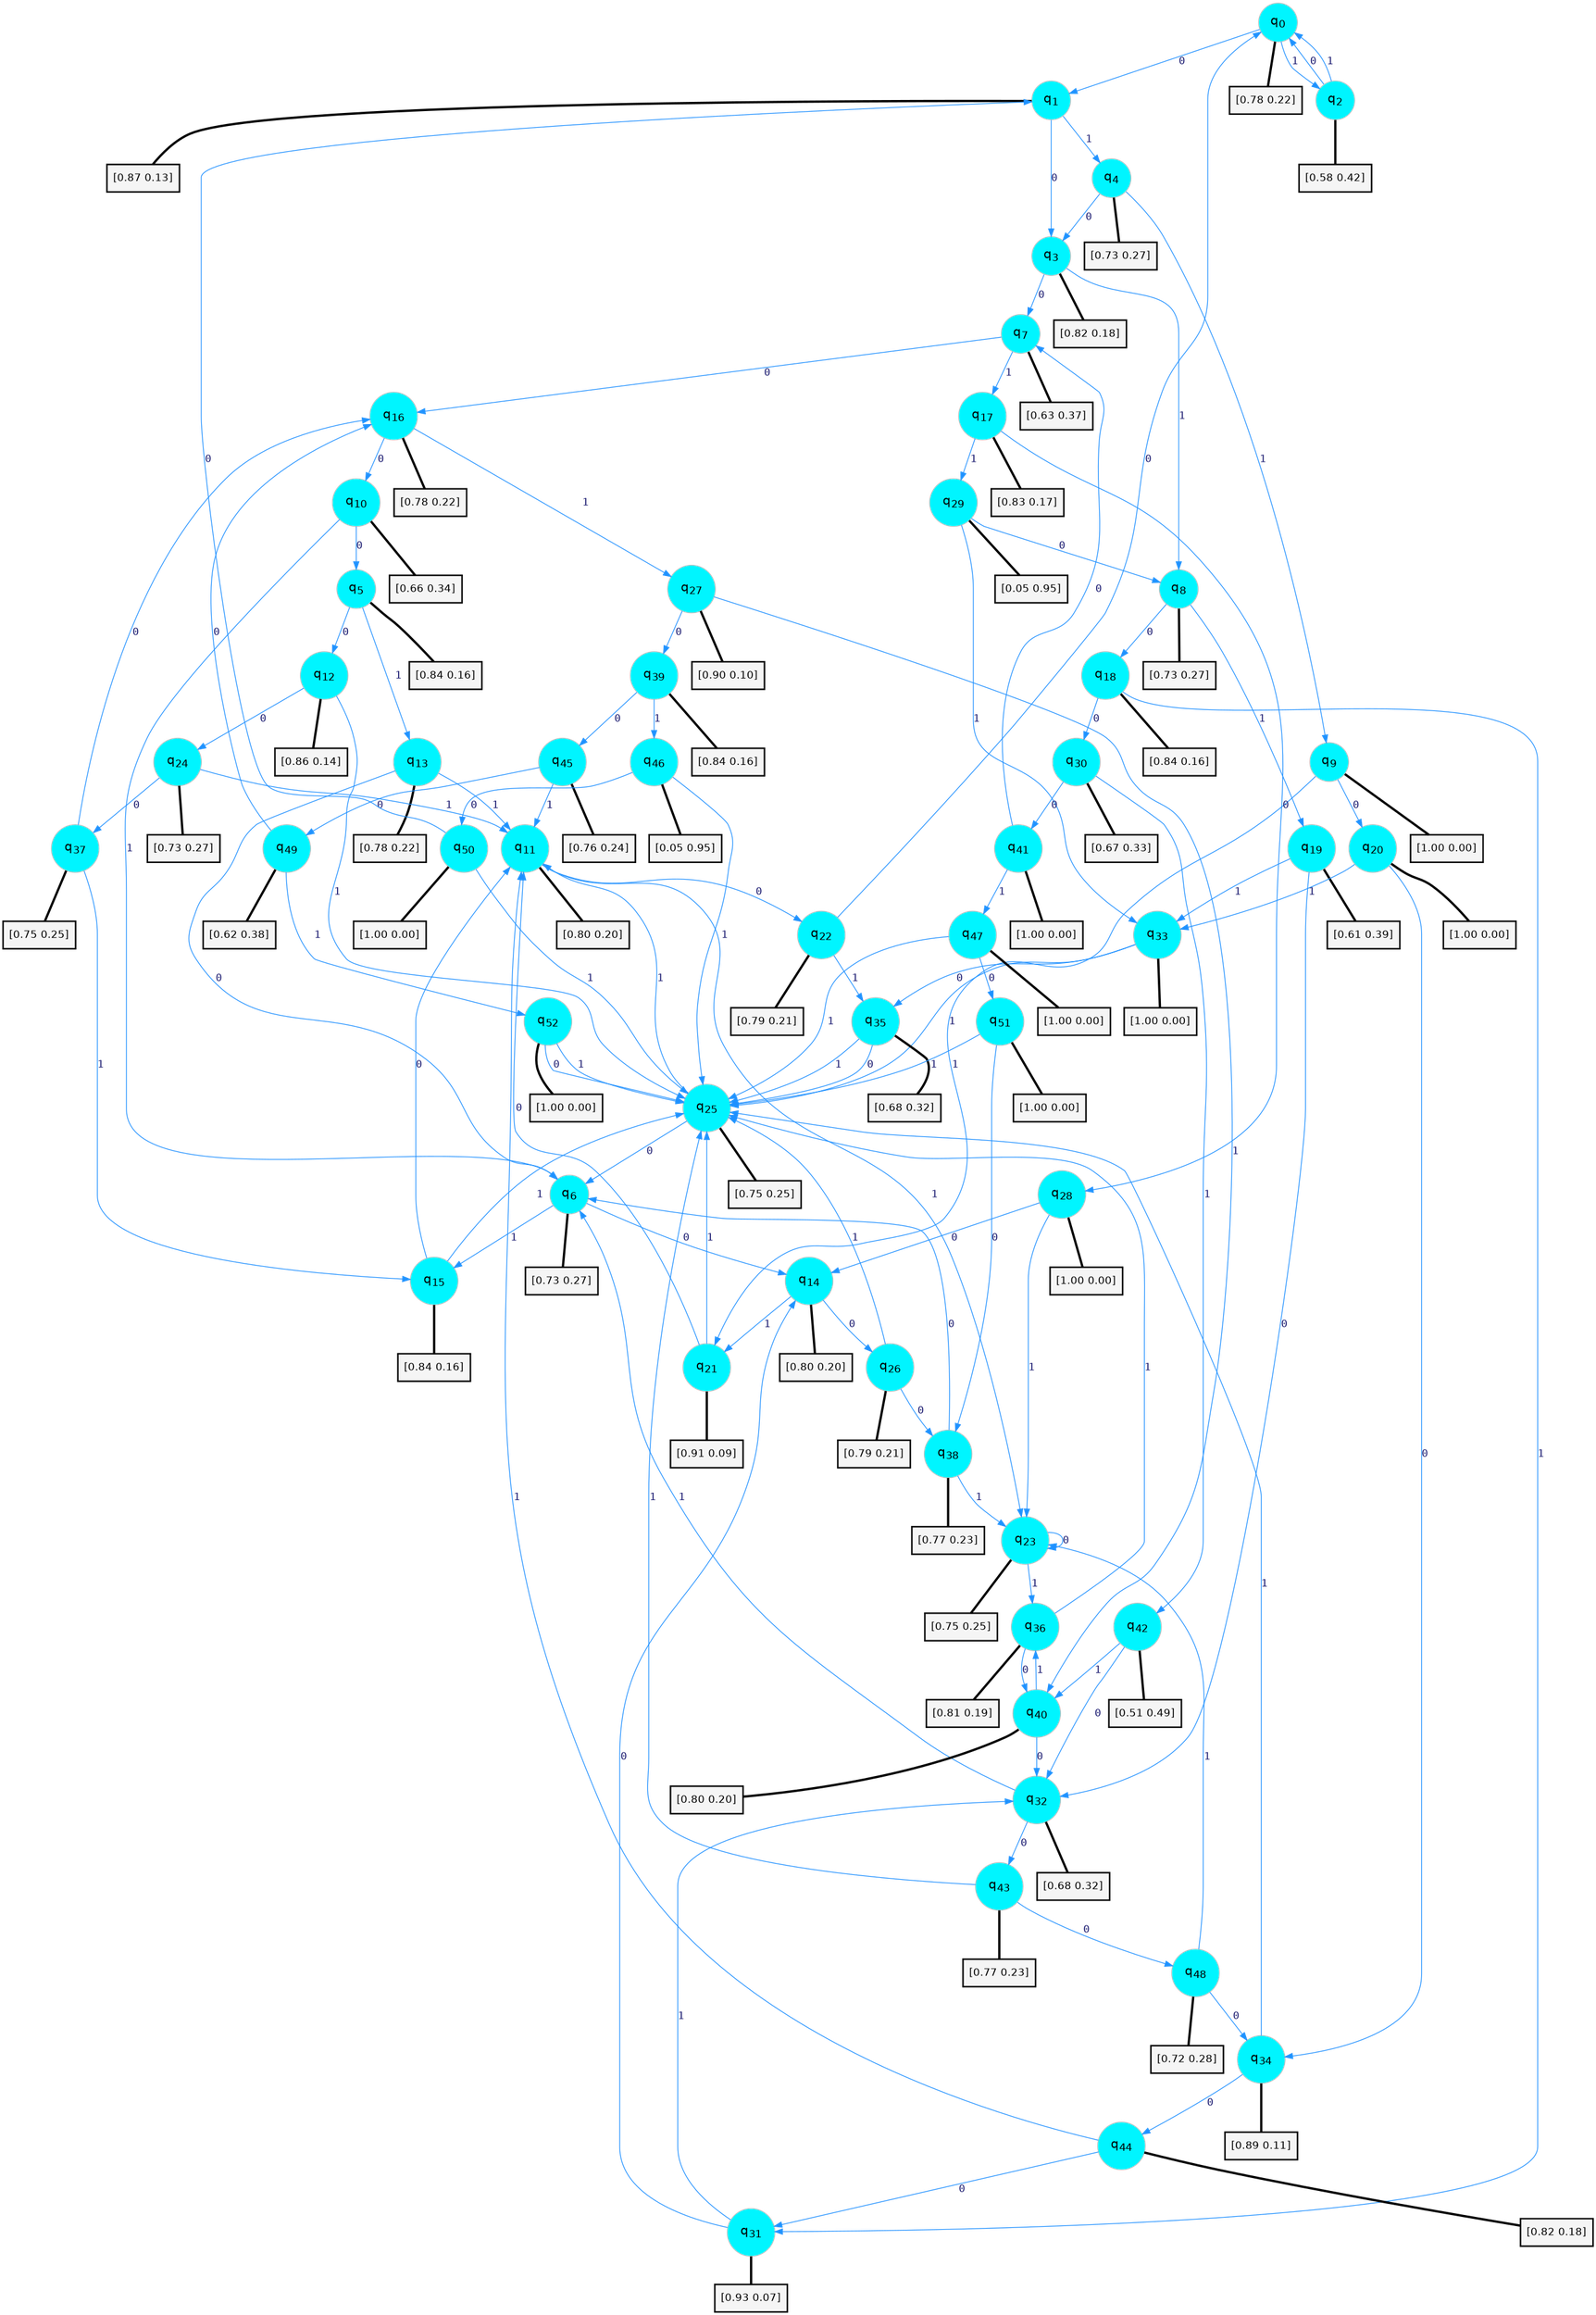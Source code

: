 digraph G {
graph [
bgcolor=transparent, dpi=300, rankdir=TD, size="40,25"];
node [
color=gray, fillcolor=turquoise1, fontcolor=black, fontname=Helvetica, fontsize=16, fontweight=bold, shape=circle, style=filled];
edge [
arrowsize=1, color=dodgerblue1, fontcolor=midnightblue, fontname=courier, fontweight=bold, penwidth=1, style=solid, weight=20];
0[label=<q<SUB>0</SUB>>];
1[label=<q<SUB>1</SUB>>];
2[label=<q<SUB>2</SUB>>];
3[label=<q<SUB>3</SUB>>];
4[label=<q<SUB>4</SUB>>];
5[label=<q<SUB>5</SUB>>];
6[label=<q<SUB>6</SUB>>];
7[label=<q<SUB>7</SUB>>];
8[label=<q<SUB>8</SUB>>];
9[label=<q<SUB>9</SUB>>];
10[label=<q<SUB>10</SUB>>];
11[label=<q<SUB>11</SUB>>];
12[label=<q<SUB>12</SUB>>];
13[label=<q<SUB>13</SUB>>];
14[label=<q<SUB>14</SUB>>];
15[label=<q<SUB>15</SUB>>];
16[label=<q<SUB>16</SUB>>];
17[label=<q<SUB>17</SUB>>];
18[label=<q<SUB>18</SUB>>];
19[label=<q<SUB>19</SUB>>];
20[label=<q<SUB>20</SUB>>];
21[label=<q<SUB>21</SUB>>];
22[label=<q<SUB>22</SUB>>];
23[label=<q<SUB>23</SUB>>];
24[label=<q<SUB>24</SUB>>];
25[label=<q<SUB>25</SUB>>];
26[label=<q<SUB>26</SUB>>];
27[label=<q<SUB>27</SUB>>];
28[label=<q<SUB>28</SUB>>];
29[label=<q<SUB>29</SUB>>];
30[label=<q<SUB>30</SUB>>];
31[label=<q<SUB>31</SUB>>];
32[label=<q<SUB>32</SUB>>];
33[label=<q<SUB>33</SUB>>];
34[label=<q<SUB>34</SUB>>];
35[label=<q<SUB>35</SUB>>];
36[label=<q<SUB>36</SUB>>];
37[label=<q<SUB>37</SUB>>];
38[label=<q<SUB>38</SUB>>];
39[label=<q<SUB>39</SUB>>];
40[label=<q<SUB>40</SUB>>];
41[label=<q<SUB>41</SUB>>];
42[label=<q<SUB>42</SUB>>];
43[label=<q<SUB>43</SUB>>];
44[label=<q<SUB>44</SUB>>];
45[label=<q<SUB>45</SUB>>];
46[label=<q<SUB>46</SUB>>];
47[label=<q<SUB>47</SUB>>];
48[label=<q<SUB>48</SUB>>];
49[label=<q<SUB>49</SUB>>];
50[label=<q<SUB>50</SUB>>];
51[label=<q<SUB>51</SUB>>];
52[label=<q<SUB>52</SUB>>];
53[label="[0.78 0.22]", shape=box,fontcolor=black, fontname=Helvetica, fontsize=14, penwidth=2, fillcolor=whitesmoke,color=black];
54[label="[0.87 0.13]", shape=box,fontcolor=black, fontname=Helvetica, fontsize=14, penwidth=2, fillcolor=whitesmoke,color=black];
55[label="[0.58 0.42]", shape=box,fontcolor=black, fontname=Helvetica, fontsize=14, penwidth=2, fillcolor=whitesmoke,color=black];
56[label="[0.82 0.18]", shape=box,fontcolor=black, fontname=Helvetica, fontsize=14, penwidth=2, fillcolor=whitesmoke,color=black];
57[label="[0.73 0.27]", shape=box,fontcolor=black, fontname=Helvetica, fontsize=14, penwidth=2, fillcolor=whitesmoke,color=black];
58[label="[0.84 0.16]", shape=box,fontcolor=black, fontname=Helvetica, fontsize=14, penwidth=2, fillcolor=whitesmoke,color=black];
59[label="[0.73 0.27]", shape=box,fontcolor=black, fontname=Helvetica, fontsize=14, penwidth=2, fillcolor=whitesmoke,color=black];
60[label="[0.63 0.37]", shape=box,fontcolor=black, fontname=Helvetica, fontsize=14, penwidth=2, fillcolor=whitesmoke,color=black];
61[label="[0.73 0.27]", shape=box,fontcolor=black, fontname=Helvetica, fontsize=14, penwidth=2, fillcolor=whitesmoke,color=black];
62[label="[1.00 0.00]", shape=box,fontcolor=black, fontname=Helvetica, fontsize=14, penwidth=2, fillcolor=whitesmoke,color=black];
63[label="[0.66 0.34]", shape=box,fontcolor=black, fontname=Helvetica, fontsize=14, penwidth=2, fillcolor=whitesmoke,color=black];
64[label="[0.80 0.20]", shape=box,fontcolor=black, fontname=Helvetica, fontsize=14, penwidth=2, fillcolor=whitesmoke,color=black];
65[label="[0.86 0.14]", shape=box,fontcolor=black, fontname=Helvetica, fontsize=14, penwidth=2, fillcolor=whitesmoke,color=black];
66[label="[0.78 0.22]", shape=box,fontcolor=black, fontname=Helvetica, fontsize=14, penwidth=2, fillcolor=whitesmoke,color=black];
67[label="[0.80 0.20]", shape=box,fontcolor=black, fontname=Helvetica, fontsize=14, penwidth=2, fillcolor=whitesmoke,color=black];
68[label="[0.84 0.16]", shape=box,fontcolor=black, fontname=Helvetica, fontsize=14, penwidth=2, fillcolor=whitesmoke,color=black];
69[label="[0.78 0.22]", shape=box,fontcolor=black, fontname=Helvetica, fontsize=14, penwidth=2, fillcolor=whitesmoke,color=black];
70[label="[0.83 0.17]", shape=box,fontcolor=black, fontname=Helvetica, fontsize=14, penwidth=2, fillcolor=whitesmoke,color=black];
71[label="[0.84 0.16]", shape=box,fontcolor=black, fontname=Helvetica, fontsize=14, penwidth=2, fillcolor=whitesmoke,color=black];
72[label="[0.61 0.39]", shape=box,fontcolor=black, fontname=Helvetica, fontsize=14, penwidth=2, fillcolor=whitesmoke,color=black];
73[label="[1.00 0.00]", shape=box,fontcolor=black, fontname=Helvetica, fontsize=14, penwidth=2, fillcolor=whitesmoke,color=black];
74[label="[0.91 0.09]", shape=box,fontcolor=black, fontname=Helvetica, fontsize=14, penwidth=2, fillcolor=whitesmoke,color=black];
75[label="[0.79 0.21]", shape=box,fontcolor=black, fontname=Helvetica, fontsize=14, penwidth=2, fillcolor=whitesmoke,color=black];
76[label="[0.75 0.25]", shape=box,fontcolor=black, fontname=Helvetica, fontsize=14, penwidth=2, fillcolor=whitesmoke,color=black];
77[label="[0.73 0.27]", shape=box,fontcolor=black, fontname=Helvetica, fontsize=14, penwidth=2, fillcolor=whitesmoke,color=black];
78[label="[0.75 0.25]", shape=box,fontcolor=black, fontname=Helvetica, fontsize=14, penwidth=2, fillcolor=whitesmoke,color=black];
79[label="[0.79 0.21]", shape=box,fontcolor=black, fontname=Helvetica, fontsize=14, penwidth=2, fillcolor=whitesmoke,color=black];
80[label="[0.90 0.10]", shape=box,fontcolor=black, fontname=Helvetica, fontsize=14, penwidth=2, fillcolor=whitesmoke,color=black];
81[label="[1.00 0.00]", shape=box,fontcolor=black, fontname=Helvetica, fontsize=14, penwidth=2, fillcolor=whitesmoke,color=black];
82[label="[0.05 0.95]", shape=box,fontcolor=black, fontname=Helvetica, fontsize=14, penwidth=2, fillcolor=whitesmoke,color=black];
83[label="[0.67 0.33]", shape=box,fontcolor=black, fontname=Helvetica, fontsize=14, penwidth=2, fillcolor=whitesmoke,color=black];
84[label="[0.93 0.07]", shape=box,fontcolor=black, fontname=Helvetica, fontsize=14, penwidth=2, fillcolor=whitesmoke,color=black];
85[label="[0.68 0.32]", shape=box,fontcolor=black, fontname=Helvetica, fontsize=14, penwidth=2, fillcolor=whitesmoke,color=black];
86[label="[1.00 0.00]", shape=box,fontcolor=black, fontname=Helvetica, fontsize=14, penwidth=2, fillcolor=whitesmoke,color=black];
87[label="[0.89 0.11]", shape=box,fontcolor=black, fontname=Helvetica, fontsize=14, penwidth=2, fillcolor=whitesmoke,color=black];
88[label="[0.68 0.32]", shape=box,fontcolor=black, fontname=Helvetica, fontsize=14, penwidth=2, fillcolor=whitesmoke,color=black];
89[label="[0.81 0.19]", shape=box,fontcolor=black, fontname=Helvetica, fontsize=14, penwidth=2, fillcolor=whitesmoke,color=black];
90[label="[0.75 0.25]", shape=box,fontcolor=black, fontname=Helvetica, fontsize=14, penwidth=2, fillcolor=whitesmoke,color=black];
91[label="[0.77 0.23]", shape=box,fontcolor=black, fontname=Helvetica, fontsize=14, penwidth=2, fillcolor=whitesmoke,color=black];
92[label="[0.84 0.16]", shape=box,fontcolor=black, fontname=Helvetica, fontsize=14, penwidth=2, fillcolor=whitesmoke,color=black];
93[label="[0.80 0.20]", shape=box,fontcolor=black, fontname=Helvetica, fontsize=14, penwidth=2, fillcolor=whitesmoke,color=black];
94[label="[1.00 0.00]", shape=box,fontcolor=black, fontname=Helvetica, fontsize=14, penwidth=2, fillcolor=whitesmoke,color=black];
95[label="[0.51 0.49]", shape=box,fontcolor=black, fontname=Helvetica, fontsize=14, penwidth=2, fillcolor=whitesmoke,color=black];
96[label="[0.77 0.23]", shape=box,fontcolor=black, fontname=Helvetica, fontsize=14, penwidth=2, fillcolor=whitesmoke,color=black];
97[label="[0.82 0.18]", shape=box,fontcolor=black, fontname=Helvetica, fontsize=14, penwidth=2, fillcolor=whitesmoke,color=black];
98[label="[0.76 0.24]", shape=box,fontcolor=black, fontname=Helvetica, fontsize=14, penwidth=2, fillcolor=whitesmoke,color=black];
99[label="[0.05 0.95]", shape=box,fontcolor=black, fontname=Helvetica, fontsize=14, penwidth=2, fillcolor=whitesmoke,color=black];
100[label="[1.00 0.00]", shape=box,fontcolor=black, fontname=Helvetica, fontsize=14, penwidth=2, fillcolor=whitesmoke,color=black];
101[label="[0.72 0.28]", shape=box,fontcolor=black, fontname=Helvetica, fontsize=14, penwidth=2, fillcolor=whitesmoke,color=black];
102[label="[0.62 0.38]", shape=box,fontcolor=black, fontname=Helvetica, fontsize=14, penwidth=2, fillcolor=whitesmoke,color=black];
103[label="[1.00 0.00]", shape=box,fontcolor=black, fontname=Helvetica, fontsize=14, penwidth=2, fillcolor=whitesmoke,color=black];
104[label="[1.00 0.00]", shape=box,fontcolor=black, fontname=Helvetica, fontsize=14, penwidth=2, fillcolor=whitesmoke,color=black];
105[label="[1.00 0.00]", shape=box,fontcolor=black, fontname=Helvetica, fontsize=14, penwidth=2, fillcolor=whitesmoke,color=black];
0->1 [label=0];
0->2 [label=1];
0->53 [arrowhead=none, penwidth=3,color=black];
1->3 [label=0];
1->4 [label=1];
1->54 [arrowhead=none, penwidth=3,color=black];
2->0 [label=0];
2->0 [label=1];
2->55 [arrowhead=none, penwidth=3,color=black];
3->7 [label=0];
3->8 [label=1];
3->56 [arrowhead=none, penwidth=3,color=black];
4->3 [label=0];
4->9 [label=1];
4->57 [arrowhead=none, penwidth=3,color=black];
5->12 [label=0];
5->13 [label=1];
5->58 [arrowhead=none, penwidth=3,color=black];
6->14 [label=0];
6->15 [label=1];
6->59 [arrowhead=none, penwidth=3,color=black];
7->16 [label=0];
7->17 [label=1];
7->60 [arrowhead=none, penwidth=3,color=black];
8->18 [label=0];
8->19 [label=1];
8->61 [arrowhead=none, penwidth=3,color=black];
9->20 [label=0];
9->21 [label=1];
9->62 [arrowhead=none, penwidth=3,color=black];
10->5 [label=0];
10->6 [label=1];
10->63 [arrowhead=none, penwidth=3,color=black];
11->22 [label=0];
11->23 [label=1];
11->64 [arrowhead=none, penwidth=3,color=black];
12->24 [label=0];
12->25 [label=1];
12->65 [arrowhead=none, penwidth=3,color=black];
13->6 [label=0];
13->11 [label=1];
13->66 [arrowhead=none, penwidth=3,color=black];
14->26 [label=0];
14->21 [label=1];
14->67 [arrowhead=none, penwidth=3,color=black];
15->11 [label=0];
15->25 [label=1];
15->68 [arrowhead=none, penwidth=3,color=black];
16->10 [label=0];
16->27 [label=1];
16->69 [arrowhead=none, penwidth=3,color=black];
17->28 [label=0];
17->29 [label=1];
17->70 [arrowhead=none, penwidth=3,color=black];
18->30 [label=0];
18->31 [label=1];
18->71 [arrowhead=none, penwidth=3,color=black];
19->32 [label=0];
19->33 [label=1];
19->72 [arrowhead=none, penwidth=3,color=black];
20->34 [label=0];
20->33 [label=1];
20->73 [arrowhead=none, penwidth=3,color=black];
21->11 [label=0];
21->25 [label=1];
21->74 [arrowhead=none, penwidth=3,color=black];
22->0 [label=0];
22->35 [label=1];
22->75 [arrowhead=none, penwidth=3,color=black];
23->23 [label=0];
23->36 [label=1];
23->76 [arrowhead=none, penwidth=3,color=black];
24->37 [label=0];
24->11 [label=1];
24->77 [arrowhead=none, penwidth=3,color=black];
25->6 [label=0];
25->11 [label=1];
25->78 [arrowhead=none, penwidth=3,color=black];
26->38 [label=0];
26->25 [label=1];
26->79 [arrowhead=none, penwidth=3,color=black];
27->39 [label=0];
27->40 [label=1];
27->80 [arrowhead=none, penwidth=3,color=black];
28->14 [label=0];
28->23 [label=1];
28->81 [arrowhead=none, penwidth=3,color=black];
29->8 [label=0];
29->33 [label=1];
29->82 [arrowhead=none, penwidth=3,color=black];
30->41 [label=0];
30->42 [label=1];
30->83 [arrowhead=none, penwidth=3,color=black];
31->14 [label=0];
31->32 [label=1];
31->84 [arrowhead=none, penwidth=3,color=black];
32->43 [label=0];
32->6 [label=1];
32->85 [arrowhead=none, penwidth=3,color=black];
33->35 [label=0];
33->25 [label=1];
33->86 [arrowhead=none, penwidth=3,color=black];
34->44 [label=0];
34->25 [label=1];
34->87 [arrowhead=none, penwidth=3,color=black];
35->25 [label=0];
35->25 [label=1];
35->88 [arrowhead=none, penwidth=3,color=black];
36->40 [label=0];
36->25 [label=1];
36->89 [arrowhead=none, penwidth=3,color=black];
37->16 [label=0];
37->15 [label=1];
37->90 [arrowhead=none, penwidth=3,color=black];
38->6 [label=0];
38->23 [label=1];
38->91 [arrowhead=none, penwidth=3,color=black];
39->45 [label=0];
39->46 [label=1];
39->92 [arrowhead=none, penwidth=3,color=black];
40->32 [label=0];
40->36 [label=1];
40->93 [arrowhead=none, penwidth=3,color=black];
41->7 [label=0];
41->47 [label=1];
41->94 [arrowhead=none, penwidth=3,color=black];
42->32 [label=0];
42->40 [label=1];
42->95 [arrowhead=none, penwidth=3,color=black];
43->48 [label=0];
43->25 [label=1];
43->96 [arrowhead=none, penwidth=3,color=black];
44->31 [label=0];
44->11 [label=1];
44->97 [arrowhead=none, penwidth=3,color=black];
45->49 [label=0];
45->11 [label=1];
45->98 [arrowhead=none, penwidth=3,color=black];
46->50 [label=0];
46->25 [label=1];
46->99 [arrowhead=none, penwidth=3,color=black];
47->51 [label=0];
47->25 [label=1];
47->100 [arrowhead=none, penwidth=3,color=black];
48->34 [label=0];
48->23 [label=1];
48->101 [arrowhead=none, penwidth=3,color=black];
49->16 [label=0];
49->52 [label=1];
49->102 [arrowhead=none, penwidth=3,color=black];
50->1 [label=0];
50->25 [label=1];
50->103 [arrowhead=none, penwidth=3,color=black];
51->38 [label=0];
51->25 [label=1];
51->104 [arrowhead=none, penwidth=3,color=black];
52->25 [label=0];
52->25 [label=1];
52->105 [arrowhead=none, penwidth=3,color=black];
}
